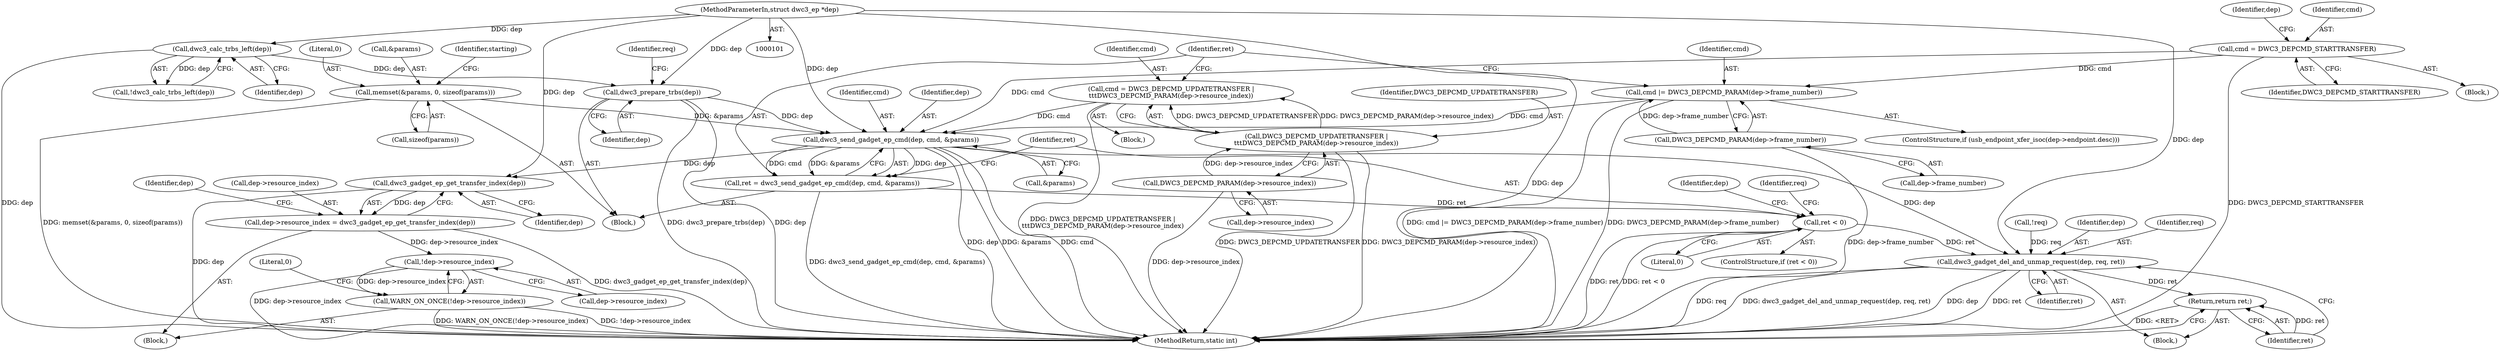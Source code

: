 digraph "0_linux_c91815b596245fd7da349ecc43c8def670d2269e@API" {
"1000196" [label="(Call,dwc3_send_gadget_ep_cmd(dep, cmd, &params))"];
"1000123" [label="(Call,dwc3_prepare_trbs(dep))"];
"1000111" [label="(Call,dwc3_calc_trbs_left(dep))"];
"1000102" [label="(MethodParameterIn,struct dwc3_ep *dep)"];
"1000186" [label="(Call,cmd = DWC3_DEPCMD_UPDATETRANSFER |\n\t\t\tDWC3_DEPCMD_PARAM(dep->resource_index))"];
"1000188" [label="(Call,DWC3_DEPCMD_UPDATETRANSFER |\n\t\t\tDWC3_DEPCMD_PARAM(dep->resource_index))"];
"1000190" [label="(Call,DWC3_DEPCMD_PARAM(dep->resource_index))"];
"1000168" [label="(Call,cmd = DWC3_DEPCMD_STARTTRANSFER)"];
"1000178" [label="(Call,cmd |= DWC3_DEPCMD_PARAM(dep->frame_number))"];
"1000180" [label="(Call,DWC3_DEPCMD_PARAM(dep->frame_number))"];
"1000143" [label="(Call,memset(&params, 0, sizeof(params)))"];
"1000194" [label="(Call,ret = dwc3_send_gadget_ep_cmd(dep, cmd, &params))"];
"1000202" [label="(Call,ret < 0)"];
"1000221" [label="(Call,dwc3_gadget_del_and_unmap_request(dep, req, ret))"];
"1000225" [label="(Return,return ret;)"];
"1000239" [label="(Call,dwc3_gadget_ep_get_transfer_index(dep))"];
"1000235" [label="(Call,dep->resource_index = dwc3_gadget_ep_get_transfer_index(dep))"];
"1000242" [label="(Call,!dep->resource_index)"];
"1000241" [label="(Call,WARN_ON_ONCE(!dep->resource_index))"];
"1000180" [label="(Call,DWC3_DEPCMD_PARAM(dep->frame_number))"];
"1000241" [label="(Call,WARN_ON_ONCE(!dep->resource_index))"];
"1000201" [label="(ControlStructure,if (ret < 0))"];
"1000169" [label="(Identifier,cmd)"];
"1000186" [label="(Call,cmd = DWC3_DEPCMD_UPDATETRANSFER |\n\t\t\tDWC3_DEPCMD_PARAM(dep->resource_index))"];
"1000221" [label="(Call,dwc3_gadget_del_and_unmap_request(dep, req, ret))"];
"1000143" [label="(Call,memset(&params, 0, sizeof(params)))"];
"1000179" [label="(Identifier,cmd)"];
"1000151" [label="(Block,)"];
"1000146" [label="(Literal,0)"];
"1000224" [label="(Identifier,ret)"];
"1000239" [label="(Call,dwc3_gadget_ep_get_transfer_index(dep))"];
"1000123" [label="(Call,dwc3_prepare_trbs(dep))"];
"1000226" [label="(Identifier,ret)"];
"1000133" [label="(Call,!req)"];
"1000229" [label="(Identifier,dep)"];
"1000178" [label="(Call,cmd |= DWC3_DEPCMD_PARAM(dep->frame_number))"];
"1000204" [label="(Literal,0)"];
"1000240" [label="(Identifier,dep)"];
"1000243" [label="(Call,dep->resource_index)"];
"1000199" [label="(Call,&params)"];
"1000248" [label="(MethodReturn,static int)"];
"1000196" [label="(Call,dwc3_send_gadget_ep_cmd(dep, cmd, &params))"];
"1000111" [label="(Call,dwc3_calc_trbs_left(dep))"];
"1000181" [label="(Call,dep->frame_number)"];
"1000188" [label="(Call,DWC3_DEPCMD_UPDATETRANSFER |\n\t\t\tDWC3_DEPCMD_PARAM(dep->resource_index))"];
"1000144" [label="(Call,&params)"];
"1000189" [label="(Identifier,DWC3_DEPCMD_UPDATETRANSFER)"];
"1000191" [label="(Call,dep->resource_index)"];
"1000225" [label="(Return,return ret;)"];
"1000235" [label="(Call,dep->resource_index = dwc3_gadget_ep_get_transfer_index(dep))"];
"1000124" [label="(Identifier,dep)"];
"1000187" [label="(Identifier,cmd)"];
"1000234" [label="(Block,)"];
"1000198" [label="(Identifier,cmd)"];
"1000195" [label="(Identifier,ret)"];
"1000247" [label="(Literal,0)"];
"1000103" [label="(Block,)"];
"1000112" [label="(Identifier,dep)"];
"1000147" [label="(Call,sizeof(params))"];
"1000110" [label="(Call,!dwc3_calc_trbs_left(dep))"];
"1000185" [label="(Block,)"];
"1000175" [label="(Identifier,dep)"];
"1000194" [label="(Call,ret = dwc3_send_gadget_ep_cmd(dep, cmd, &params))"];
"1000203" [label="(Identifier,ret)"];
"1000170" [label="(Identifier,DWC3_DEPCMD_STARTTRANSFER)"];
"1000208" [label="(Identifier,req)"];
"1000150" [label="(Identifier,starting)"];
"1000244" [label="(Identifier,dep)"];
"1000205" [label="(Block,)"];
"1000236" [label="(Call,dep->resource_index)"];
"1000197" [label="(Identifier,dep)"];
"1000222" [label="(Identifier,dep)"];
"1000242" [label="(Call,!dep->resource_index)"];
"1000202" [label="(Call,ret < 0)"];
"1000168" [label="(Call,cmd = DWC3_DEPCMD_STARTTRANSFER)"];
"1000190" [label="(Call,DWC3_DEPCMD_PARAM(dep->resource_index))"];
"1000171" [label="(ControlStructure,if (usb_endpoint_xfer_isoc(dep->endpoint.desc)))"];
"1000223" [label="(Identifier,req)"];
"1000126" [label="(Identifier,req)"];
"1000102" [label="(MethodParameterIn,struct dwc3_ep *dep)"];
"1000196" -> "1000194"  [label="AST: "];
"1000196" -> "1000199"  [label="CFG: "];
"1000197" -> "1000196"  [label="AST: "];
"1000198" -> "1000196"  [label="AST: "];
"1000199" -> "1000196"  [label="AST: "];
"1000194" -> "1000196"  [label="CFG: "];
"1000196" -> "1000248"  [label="DDG: dep"];
"1000196" -> "1000248"  [label="DDG: &params"];
"1000196" -> "1000248"  [label="DDG: cmd"];
"1000196" -> "1000194"  [label="DDG: dep"];
"1000196" -> "1000194"  [label="DDG: cmd"];
"1000196" -> "1000194"  [label="DDG: &params"];
"1000123" -> "1000196"  [label="DDG: dep"];
"1000102" -> "1000196"  [label="DDG: dep"];
"1000186" -> "1000196"  [label="DDG: cmd"];
"1000168" -> "1000196"  [label="DDG: cmd"];
"1000178" -> "1000196"  [label="DDG: cmd"];
"1000143" -> "1000196"  [label="DDG: &params"];
"1000196" -> "1000221"  [label="DDG: dep"];
"1000196" -> "1000239"  [label="DDG: dep"];
"1000123" -> "1000103"  [label="AST: "];
"1000123" -> "1000124"  [label="CFG: "];
"1000124" -> "1000123"  [label="AST: "];
"1000126" -> "1000123"  [label="CFG: "];
"1000123" -> "1000248"  [label="DDG: dwc3_prepare_trbs(dep)"];
"1000123" -> "1000248"  [label="DDG: dep"];
"1000111" -> "1000123"  [label="DDG: dep"];
"1000102" -> "1000123"  [label="DDG: dep"];
"1000111" -> "1000110"  [label="AST: "];
"1000111" -> "1000112"  [label="CFG: "];
"1000112" -> "1000111"  [label="AST: "];
"1000110" -> "1000111"  [label="CFG: "];
"1000111" -> "1000248"  [label="DDG: dep"];
"1000111" -> "1000110"  [label="DDG: dep"];
"1000102" -> "1000111"  [label="DDG: dep"];
"1000102" -> "1000101"  [label="AST: "];
"1000102" -> "1000248"  [label="DDG: dep"];
"1000102" -> "1000221"  [label="DDG: dep"];
"1000102" -> "1000239"  [label="DDG: dep"];
"1000186" -> "1000185"  [label="AST: "];
"1000186" -> "1000188"  [label="CFG: "];
"1000187" -> "1000186"  [label="AST: "];
"1000188" -> "1000186"  [label="AST: "];
"1000195" -> "1000186"  [label="CFG: "];
"1000186" -> "1000248"  [label="DDG: DWC3_DEPCMD_UPDATETRANSFER |\n\t\t\tDWC3_DEPCMD_PARAM(dep->resource_index)"];
"1000188" -> "1000186"  [label="DDG: DWC3_DEPCMD_UPDATETRANSFER"];
"1000188" -> "1000186"  [label="DDG: DWC3_DEPCMD_PARAM(dep->resource_index)"];
"1000188" -> "1000190"  [label="CFG: "];
"1000189" -> "1000188"  [label="AST: "];
"1000190" -> "1000188"  [label="AST: "];
"1000188" -> "1000248"  [label="DDG: DWC3_DEPCMD_PARAM(dep->resource_index)"];
"1000188" -> "1000248"  [label="DDG: DWC3_DEPCMD_UPDATETRANSFER"];
"1000190" -> "1000188"  [label="DDG: dep->resource_index"];
"1000190" -> "1000191"  [label="CFG: "];
"1000191" -> "1000190"  [label="AST: "];
"1000190" -> "1000248"  [label="DDG: dep->resource_index"];
"1000168" -> "1000151"  [label="AST: "];
"1000168" -> "1000170"  [label="CFG: "];
"1000169" -> "1000168"  [label="AST: "];
"1000170" -> "1000168"  [label="AST: "];
"1000175" -> "1000168"  [label="CFG: "];
"1000168" -> "1000248"  [label="DDG: DWC3_DEPCMD_STARTTRANSFER"];
"1000168" -> "1000178"  [label="DDG: cmd"];
"1000178" -> "1000171"  [label="AST: "];
"1000178" -> "1000180"  [label="CFG: "];
"1000179" -> "1000178"  [label="AST: "];
"1000180" -> "1000178"  [label="AST: "];
"1000195" -> "1000178"  [label="CFG: "];
"1000178" -> "1000248"  [label="DDG: cmd |= DWC3_DEPCMD_PARAM(dep->frame_number)"];
"1000178" -> "1000248"  [label="DDG: DWC3_DEPCMD_PARAM(dep->frame_number)"];
"1000180" -> "1000178"  [label="DDG: dep->frame_number"];
"1000180" -> "1000181"  [label="CFG: "];
"1000181" -> "1000180"  [label="AST: "];
"1000180" -> "1000248"  [label="DDG: dep->frame_number"];
"1000143" -> "1000103"  [label="AST: "];
"1000143" -> "1000147"  [label="CFG: "];
"1000144" -> "1000143"  [label="AST: "];
"1000146" -> "1000143"  [label="AST: "];
"1000147" -> "1000143"  [label="AST: "];
"1000150" -> "1000143"  [label="CFG: "];
"1000143" -> "1000248"  [label="DDG: memset(&params, 0, sizeof(params))"];
"1000194" -> "1000103"  [label="AST: "];
"1000195" -> "1000194"  [label="AST: "];
"1000203" -> "1000194"  [label="CFG: "];
"1000194" -> "1000248"  [label="DDG: dwc3_send_gadget_ep_cmd(dep, cmd, &params)"];
"1000194" -> "1000202"  [label="DDG: ret"];
"1000202" -> "1000201"  [label="AST: "];
"1000202" -> "1000204"  [label="CFG: "];
"1000203" -> "1000202"  [label="AST: "];
"1000204" -> "1000202"  [label="AST: "];
"1000208" -> "1000202"  [label="CFG: "];
"1000229" -> "1000202"  [label="CFG: "];
"1000202" -> "1000248"  [label="DDG: ret"];
"1000202" -> "1000248"  [label="DDG: ret < 0"];
"1000202" -> "1000221"  [label="DDG: ret"];
"1000221" -> "1000205"  [label="AST: "];
"1000221" -> "1000224"  [label="CFG: "];
"1000222" -> "1000221"  [label="AST: "];
"1000223" -> "1000221"  [label="AST: "];
"1000224" -> "1000221"  [label="AST: "];
"1000226" -> "1000221"  [label="CFG: "];
"1000221" -> "1000248"  [label="DDG: req"];
"1000221" -> "1000248"  [label="DDG: dwc3_gadget_del_and_unmap_request(dep, req, ret)"];
"1000221" -> "1000248"  [label="DDG: dep"];
"1000221" -> "1000248"  [label="DDG: ret"];
"1000133" -> "1000221"  [label="DDG: req"];
"1000221" -> "1000225"  [label="DDG: ret"];
"1000225" -> "1000205"  [label="AST: "];
"1000225" -> "1000226"  [label="CFG: "];
"1000226" -> "1000225"  [label="AST: "];
"1000248" -> "1000225"  [label="CFG: "];
"1000225" -> "1000248"  [label="DDG: <RET>"];
"1000226" -> "1000225"  [label="DDG: ret"];
"1000239" -> "1000235"  [label="AST: "];
"1000239" -> "1000240"  [label="CFG: "];
"1000240" -> "1000239"  [label="AST: "];
"1000235" -> "1000239"  [label="CFG: "];
"1000239" -> "1000248"  [label="DDG: dep"];
"1000239" -> "1000235"  [label="DDG: dep"];
"1000235" -> "1000234"  [label="AST: "];
"1000236" -> "1000235"  [label="AST: "];
"1000244" -> "1000235"  [label="CFG: "];
"1000235" -> "1000248"  [label="DDG: dwc3_gadget_ep_get_transfer_index(dep)"];
"1000235" -> "1000242"  [label="DDG: dep->resource_index"];
"1000242" -> "1000241"  [label="AST: "];
"1000242" -> "1000243"  [label="CFG: "];
"1000243" -> "1000242"  [label="AST: "];
"1000241" -> "1000242"  [label="CFG: "];
"1000242" -> "1000248"  [label="DDG: dep->resource_index"];
"1000242" -> "1000241"  [label="DDG: dep->resource_index"];
"1000241" -> "1000234"  [label="AST: "];
"1000247" -> "1000241"  [label="CFG: "];
"1000241" -> "1000248"  [label="DDG: !dep->resource_index"];
"1000241" -> "1000248"  [label="DDG: WARN_ON_ONCE(!dep->resource_index)"];
}
